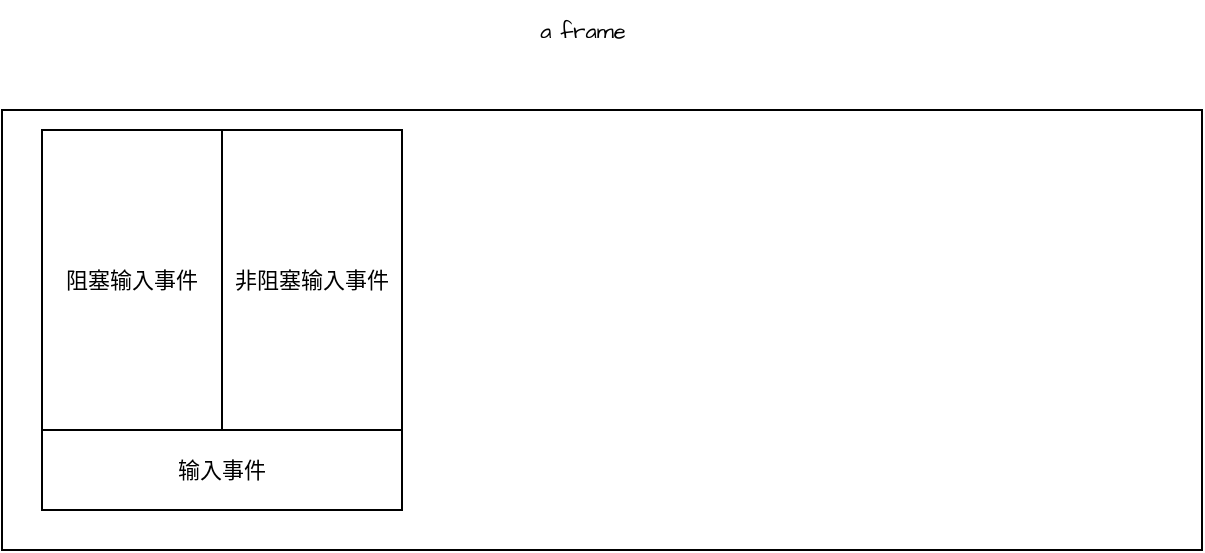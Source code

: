 <mxfile version="20.3.3" type="github">
  <diagram id="MoS_SwR99Cp15dBgRmQF" name="第 1 页">
    <mxGraphModel dx="734" dy="514" grid="1" gridSize="10" guides="1" tooltips="1" connect="1" arrows="1" fold="1" page="1" pageScale="1" pageWidth="827" pageHeight="1169" math="0" shadow="0">
      <root>
        <mxCell id="0" />
        <mxCell id="1" parent="0" />
        <mxCell id="pqptfYR2I7CsKhLC1KfL-1" value="" style="rounded=0;whiteSpace=wrap;html=1;gradientColor=none;container=0;fontSize=11;" vertex="1" parent="1">
          <mxGeometry x="50" y="350" width="600" height="220" as="geometry" />
        </mxCell>
        <mxCell id="pqptfYR2I7CsKhLC1KfL-5" value="a frame" style="text;html=1;align=center;verticalAlign=middle;resizable=0;points=[];autosize=1;strokeColor=none;fillColor=none;fontSize=11;fontFamily=Architects Daughter;rounded=0;" vertex="1" parent="1">
          <mxGeometry x="305" y="295" width="70" height="30" as="geometry" />
        </mxCell>
        <mxCell id="pqptfYR2I7CsKhLC1KfL-4" value="阻塞输入事件" style="rounded=0;whiteSpace=wrap;html=1;hachureGap=4;jiggle=2;fontFamily=Architects Daughter;fontSource=https%3A%2F%2Ffonts.googleapis.com%2Fcss%3Ffamily%3DArchitects%2BDaughter;fontSize=11;container=0;" vertex="1" parent="1">
          <mxGeometry x="70" y="360" width="90" height="150" as="geometry">
            <mxRectangle x="100" y="385" width="50" height="40" as="alternateBounds" />
          </mxGeometry>
        </mxCell>
        <mxCell id="pqptfYR2I7CsKhLC1KfL-9" value="非阻塞输入事件" style="rounded=0;whiteSpace=wrap;html=1;hachureGap=4;jiggle=2;fontFamily=Architects Daughter;fontSource=https%3A%2F%2Ffonts.googleapis.com%2Fcss%3Ffamily%3DArchitects%2BDaughter;fontSize=11;container=0;" vertex="1" parent="1">
          <mxGeometry x="160" y="360" width="90" height="150" as="geometry">
            <mxRectangle x="100" y="385" width="50" height="40" as="alternateBounds" />
          </mxGeometry>
        </mxCell>
        <mxCell id="pqptfYR2I7CsKhLC1KfL-11" value="输入事件" style="rounded=0;whiteSpace=wrap;html=1;fontSize=11;" vertex="1" parent="1">
          <mxGeometry x="70" y="510" width="180" height="40" as="geometry" />
        </mxCell>
      </root>
    </mxGraphModel>
  </diagram>
</mxfile>
